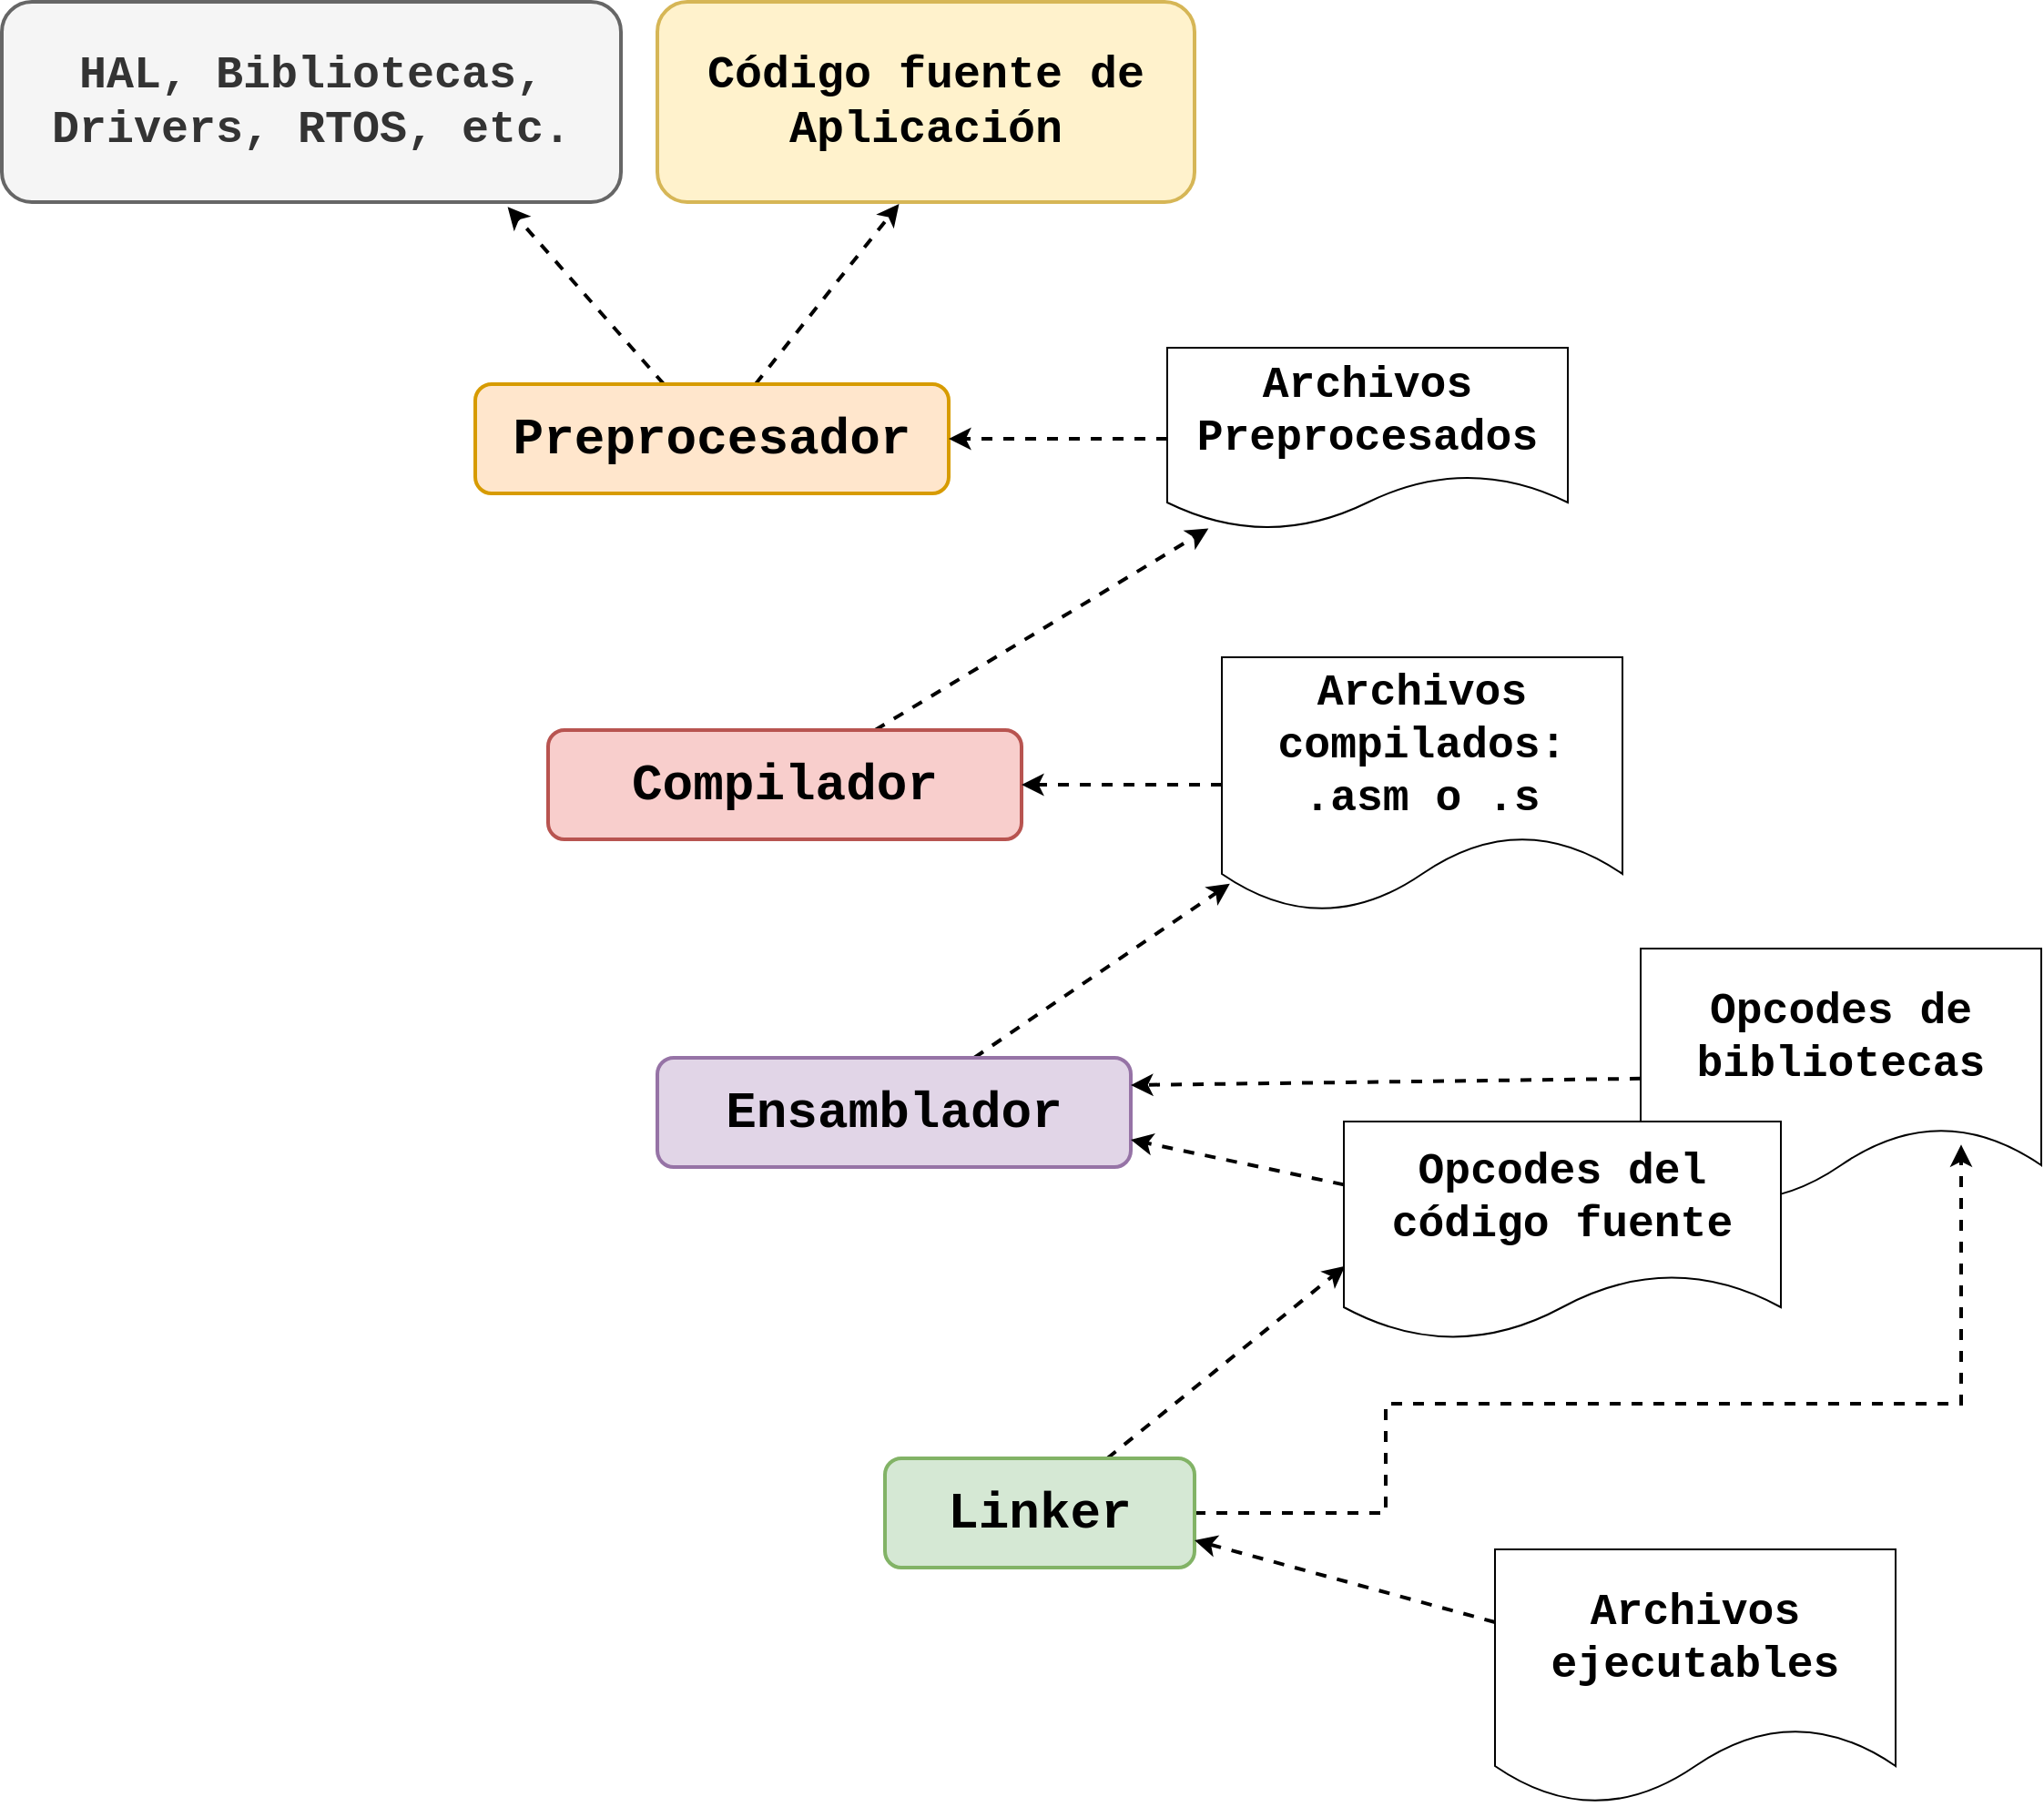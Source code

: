 <mxfile version="21.6.6" type="device">
  <diagram id="IOSY4Aty7H_2ekhP6OLG" name="Page-1">
    <mxGraphModel dx="2294" dy="2039" grid="1" gridSize="10" guides="1" tooltips="1" connect="1" arrows="1" fold="1" page="1" pageScale="1" pageWidth="827" pageHeight="1169" math="0" shadow="0">
      <root>
        <mxCell id="0" />
        <mxCell id="1" parent="0" />
        <mxCell id="v0citEH9bc0tu-mlNvCt-24" style="rounded=0;orthogonalLoop=1;jettySize=auto;html=1;entryX=0.003;entryY=0.661;entryDx=0;entryDy=0;entryPerimeter=0;strokeWidth=2;dashed=1;" edge="1" parent="1" source="I5-ssGRXYhoDa8tUc8db-1" target="v0citEH9bc0tu-mlNvCt-12">
          <mxGeometry relative="1" as="geometry" />
        </mxCell>
        <mxCell id="v0citEH9bc0tu-mlNvCt-28" style="rounded=0;orthogonalLoop=1;jettySize=auto;html=1;entryX=0.8;entryY=0.769;entryDx=0;entryDy=0;dashed=1;strokeWidth=2;entryPerimeter=0;edgeStyle=orthogonalEdgeStyle;" edge="1" parent="1" source="I5-ssGRXYhoDa8tUc8db-1" target="v0citEH9bc0tu-mlNvCt-11">
          <mxGeometry relative="1" as="geometry">
            <Array as="points">
              <mxPoint x="610" y="680" />
              <mxPoint x="610" y="620" />
              <mxPoint x="926" y="620" />
            </Array>
          </mxGeometry>
        </mxCell>
        <mxCell id="I5-ssGRXYhoDa8tUc8db-1" value="&lt;b style=&quot;font-size: 28px;&quot;&gt;&lt;font style=&quot;font-size: 28px;&quot;&gt;Linker&lt;/font&gt;&lt;/b&gt;" style="rounded=1;whiteSpace=wrap;html=1;strokeWidth=2;fontFamily=Courier New;fontSize=28;fillColor=#d5e8d4;strokeColor=#82b366;" parent="1" vertex="1">
          <mxGeometry x="335" y="650" width="170" height="60" as="geometry" />
        </mxCell>
        <mxCell id="v0citEH9bc0tu-mlNvCt-21" style="rounded=0;orthogonalLoop=1;jettySize=auto;html=1;entryX=0.02;entryY=0.888;entryDx=0;entryDy=0;entryPerimeter=0;dashed=1;strokeWidth=2;" edge="1" parent="1" source="I5-ssGRXYhoDa8tUc8db-2" target="v0citEH9bc0tu-mlNvCt-7">
          <mxGeometry relative="1" as="geometry" />
        </mxCell>
        <mxCell id="I5-ssGRXYhoDa8tUc8db-2" value="&lt;b style=&quot;font-size: 28px;&quot;&gt;&lt;font style=&quot;font-size: 28px;&quot;&gt;Ensamblador&lt;/font&gt;&lt;/b&gt;" style="rounded=1;whiteSpace=wrap;html=1;strokeWidth=2;fillColor=#e1d5e7;strokeColor=#9673a6;fontSize=28;fontFamily=Courier New;" parent="1" vertex="1">
          <mxGeometry x="210" y="430" width="260" height="60" as="geometry" />
        </mxCell>
        <mxCell id="v0citEH9bc0tu-mlNvCt-27" style="rounded=0;orthogonalLoop=1;jettySize=auto;html=1;entryX=0.103;entryY=0.993;entryDx=0;entryDy=0;entryPerimeter=0;dashed=1;strokeWidth=2;" edge="1" parent="1" source="I5-ssGRXYhoDa8tUc8db-3" target="v0citEH9bc0tu-mlNvCt-6">
          <mxGeometry relative="1" as="geometry" />
        </mxCell>
        <mxCell id="I5-ssGRXYhoDa8tUc8db-3" value="&lt;b style=&quot;font-size: 28px;&quot;&gt;&lt;font style=&quot;font-size: 28px;&quot;&gt;Compilador&lt;/font&gt;&lt;/b&gt;" style="rounded=1;whiteSpace=wrap;html=1;strokeWidth=2;fillColor=#f8cecc;strokeColor=#b85450;fontSize=28;fontFamily=Courier New;" parent="1" vertex="1">
          <mxGeometry x="150" y="250" width="260" height="60" as="geometry" />
        </mxCell>
        <mxCell id="v0citEH9bc0tu-mlNvCt-13" style="rounded=0;orthogonalLoop=1;jettySize=auto;html=1;entryX=0.45;entryY=1.009;entryDx=0;entryDy=0;entryPerimeter=0;strokeWidth=2;dashed=1;" edge="1" parent="1" source="I5-ssGRXYhoDa8tUc8db-4" target="I5-ssGRXYhoDa8tUc8db-14">
          <mxGeometry relative="1" as="geometry" />
        </mxCell>
        <mxCell id="v0citEH9bc0tu-mlNvCt-14" style="rounded=0;orthogonalLoop=1;jettySize=auto;html=1;strokeWidth=2;dashed=1;entryX=0.817;entryY=1.024;entryDx=0;entryDy=0;entryPerimeter=0;" edge="1" parent="1" source="I5-ssGRXYhoDa8tUc8db-4" target="v0citEH9bc0tu-mlNvCt-9">
          <mxGeometry relative="1" as="geometry" />
        </mxCell>
        <mxCell id="I5-ssGRXYhoDa8tUc8db-4" value="&lt;b style=&quot;font-size: 28px;&quot;&gt;&lt;font style=&quot;font-size: 28px;&quot;&gt;Preprocesador&lt;/font&gt;&lt;/b&gt;" style="rounded=1;whiteSpace=wrap;html=1;strokeWidth=2;fillColor=#ffe6cc;strokeColor=#d79b00;fontSize=28;fontFamily=Courier New;" parent="1" vertex="1">
          <mxGeometry x="110" y="60" width="260" height="60" as="geometry" />
        </mxCell>
        <mxCell id="I5-ssGRXYhoDa8tUc8db-14" value="&lt;span style=&quot;font-size: 25px;&quot;&gt;&lt;font style=&quot;font-size: 25px;&quot;&gt;Código fuente de Aplicación&lt;/font&gt;&lt;/span&gt;" style="rounded=1;whiteSpace=wrap;html=1;strokeWidth=2;fontSize=25;fillColor=#fff2cc;strokeColor=#d6b656;fontFamily=Courier New;fontStyle=1" parent="1" vertex="1">
          <mxGeometry x="210" y="-150" width="295" height="110" as="geometry" />
        </mxCell>
        <mxCell id="v0citEH9bc0tu-mlNvCt-19" style="rounded=0;orthogonalLoop=1;jettySize=auto;html=1;entryX=1;entryY=0.5;entryDx=0;entryDy=0;strokeWidth=2;dashed=1;" edge="1" parent="1" source="v0citEH9bc0tu-mlNvCt-6" target="I5-ssGRXYhoDa8tUc8db-4">
          <mxGeometry relative="1" as="geometry" />
        </mxCell>
        <mxCell id="v0citEH9bc0tu-mlNvCt-6" value="Archivos Preprocesados" style="shape=document;whiteSpace=wrap;html=1;boundedLbl=1;fontSize=24;fontFamily=Courier New;fontStyle=1" vertex="1" parent="1">
          <mxGeometry x="490" y="40" width="220" height="100" as="geometry" />
        </mxCell>
        <mxCell id="v0citEH9bc0tu-mlNvCt-20" style="rounded=0;orthogonalLoop=1;jettySize=auto;html=1;entryX=1;entryY=0.5;entryDx=0;entryDy=0;strokeWidth=2;dashed=1;" edge="1" parent="1" source="v0citEH9bc0tu-mlNvCt-7" target="I5-ssGRXYhoDa8tUc8db-3">
          <mxGeometry relative="1" as="geometry" />
        </mxCell>
        <mxCell id="v0citEH9bc0tu-mlNvCt-7" value="Archivos compilados: .asm o .s" style="shape=document;whiteSpace=wrap;html=1;boundedLbl=1;fontSize=24;fontFamily=Courier New;fontStyle=1" vertex="1" parent="1">
          <mxGeometry x="520" y="210" width="220" height="140" as="geometry" />
        </mxCell>
        <mxCell id="v0citEH9bc0tu-mlNvCt-9" value="HAL, Bibliotecas, Drivers, RTOS, etc." style="rounded=1;whiteSpace=wrap;html=1;strokeWidth=2;fontSize=25;fillColor=#f5f5f5;strokeColor=#666666;fontFamily=Courier New;fontStyle=1;fontColor=#333333;" vertex="1" parent="1">
          <mxGeometry x="-150" y="-150" width="340" height="110" as="geometry" />
        </mxCell>
        <mxCell id="v0citEH9bc0tu-mlNvCt-22" style="rounded=0;orthogonalLoop=1;jettySize=auto;html=1;entryX=1;entryY=0.25;entryDx=0;entryDy=0;strokeWidth=2;dashed=1;" edge="1" parent="1" source="v0citEH9bc0tu-mlNvCt-11" target="I5-ssGRXYhoDa8tUc8db-2">
          <mxGeometry relative="1" as="geometry" />
        </mxCell>
        <mxCell id="v0citEH9bc0tu-mlNvCt-11" value="Opcodes de bibliotecas" style="shape=document;whiteSpace=wrap;html=1;boundedLbl=1;fontSize=24;fontFamily=Courier New;fontStyle=1" vertex="1" parent="1">
          <mxGeometry x="750" y="370" width="220" height="140" as="geometry" />
        </mxCell>
        <mxCell id="v0citEH9bc0tu-mlNvCt-23" style="rounded=0;orthogonalLoop=1;jettySize=auto;html=1;entryX=1;entryY=0.75;entryDx=0;entryDy=0;strokeWidth=2;dashed=1;" edge="1" parent="1" source="v0citEH9bc0tu-mlNvCt-12" target="I5-ssGRXYhoDa8tUc8db-2">
          <mxGeometry relative="1" as="geometry" />
        </mxCell>
        <mxCell id="v0citEH9bc0tu-mlNvCt-12" value="Opcodes del código fuente" style="shape=document;whiteSpace=wrap;html=1;boundedLbl=1;fontSize=24;fontFamily=Courier New;fontStyle=1" vertex="1" parent="1">
          <mxGeometry x="587" y="465" width="240" height="120" as="geometry" />
        </mxCell>
        <mxCell id="v0citEH9bc0tu-mlNvCt-26" style="rounded=0;orthogonalLoop=1;jettySize=auto;html=1;entryX=1;entryY=0.75;entryDx=0;entryDy=0;strokeWidth=2;dashed=1;" edge="1" parent="1" source="v0citEH9bc0tu-mlNvCt-17" target="I5-ssGRXYhoDa8tUc8db-1">
          <mxGeometry relative="1" as="geometry" />
        </mxCell>
        <mxCell id="v0citEH9bc0tu-mlNvCt-17" value="Archivos ejecutables" style="shape=document;whiteSpace=wrap;html=1;boundedLbl=1;fontSize=24;fontFamily=Courier New;fontStyle=1" vertex="1" parent="1">
          <mxGeometry x="670" y="700" width="220" height="140" as="geometry" />
        </mxCell>
      </root>
    </mxGraphModel>
  </diagram>
</mxfile>
